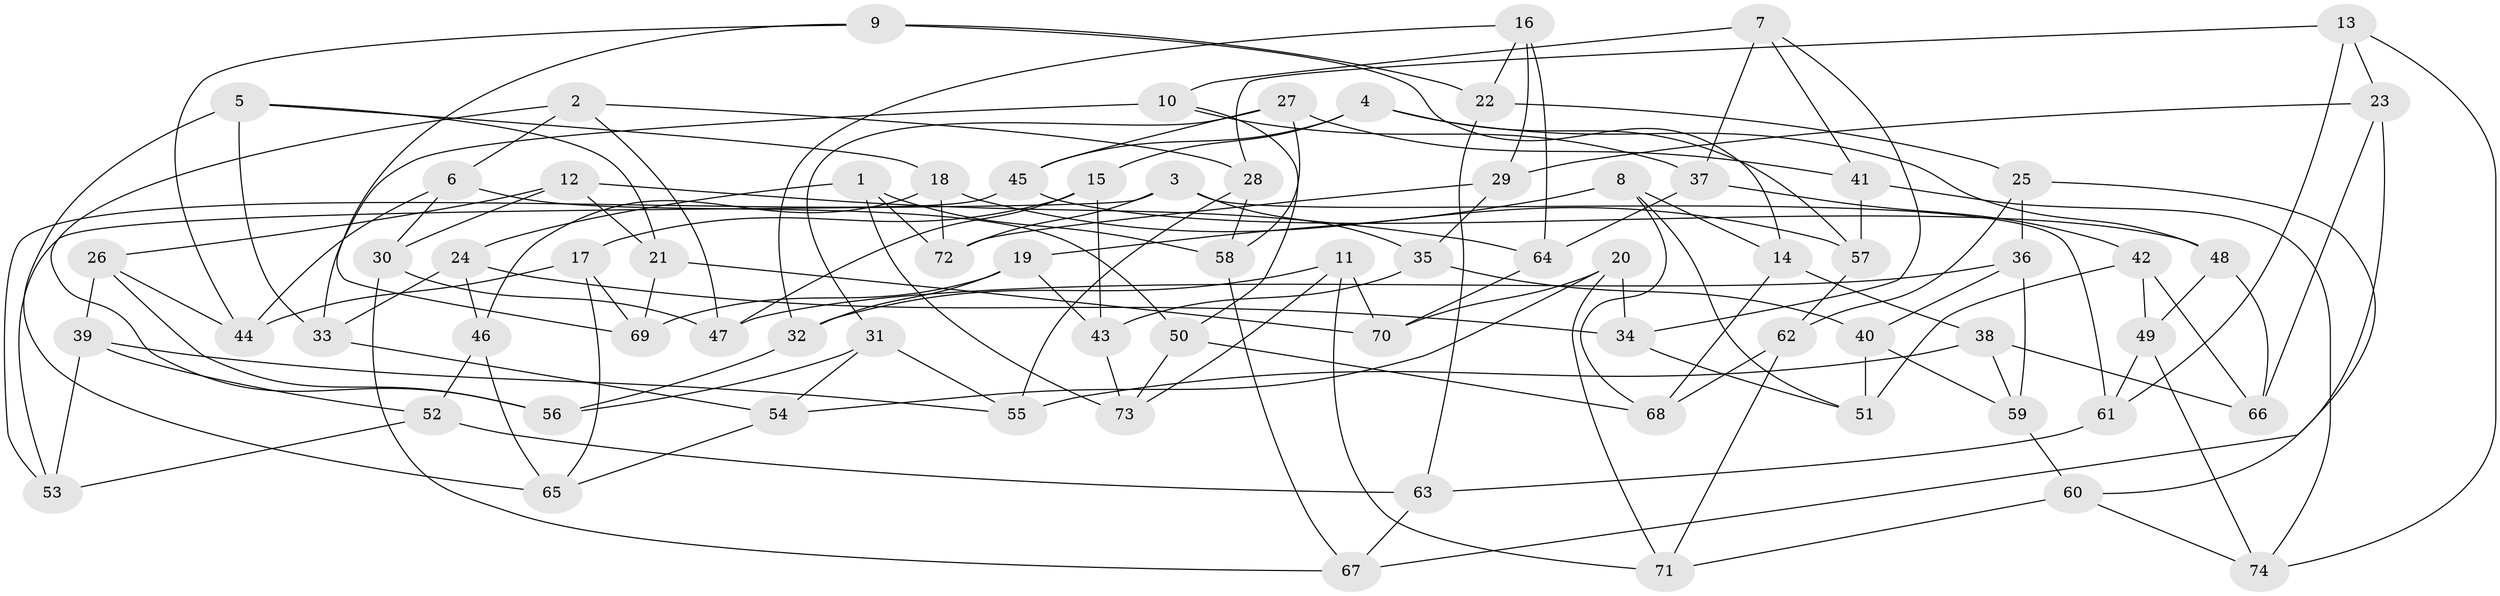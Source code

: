 // Generated by graph-tools (version 1.1) at 2025/02/03/09/25 03:02:56]
// undirected, 74 vertices, 148 edges
graph export_dot {
graph [start="1"]
  node [color=gray90,style=filled];
  1;
  2;
  3;
  4;
  5;
  6;
  7;
  8;
  9;
  10;
  11;
  12;
  13;
  14;
  15;
  16;
  17;
  18;
  19;
  20;
  21;
  22;
  23;
  24;
  25;
  26;
  27;
  28;
  29;
  30;
  31;
  32;
  33;
  34;
  35;
  36;
  37;
  38;
  39;
  40;
  41;
  42;
  43;
  44;
  45;
  46;
  47;
  48;
  49;
  50;
  51;
  52;
  53;
  54;
  55;
  56;
  57;
  58;
  59;
  60;
  61;
  62;
  63;
  64;
  65;
  66;
  67;
  68;
  69;
  70;
  71;
  72;
  73;
  74;
  1 -- 72;
  1 -- 24;
  1 -- 58;
  1 -- 73;
  2 -- 28;
  2 -- 6;
  2 -- 47;
  2 -- 56;
  3 -- 35;
  3 -- 53;
  3 -- 72;
  3 -- 61;
  4 -- 15;
  4 -- 45;
  4 -- 48;
  4 -- 57;
  5 -- 21;
  5 -- 65;
  5 -- 33;
  5 -- 18;
  6 -- 30;
  6 -- 50;
  6 -- 44;
  7 -- 10;
  7 -- 37;
  7 -- 34;
  7 -- 41;
  8 -- 51;
  8 -- 68;
  8 -- 14;
  8 -- 19;
  9 -- 69;
  9 -- 14;
  9 -- 44;
  9 -- 22;
  10 -- 33;
  10 -- 37;
  10 -- 50;
  11 -- 32;
  11 -- 71;
  11 -- 70;
  11 -- 73;
  12 -- 30;
  12 -- 64;
  12 -- 26;
  12 -- 21;
  13 -- 61;
  13 -- 28;
  13 -- 23;
  13 -- 74;
  14 -- 68;
  14 -- 38;
  15 -- 47;
  15 -- 17;
  15 -- 43;
  16 -- 64;
  16 -- 22;
  16 -- 29;
  16 -- 32;
  17 -- 69;
  17 -- 65;
  17 -- 44;
  18 -- 57;
  18 -- 72;
  18 -- 46;
  19 -- 69;
  19 -- 32;
  19 -- 43;
  20 -- 71;
  20 -- 70;
  20 -- 34;
  20 -- 54;
  21 -- 70;
  21 -- 69;
  22 -- 63;
  22 -- 25;
  23 -- 29;
  23 -- 67;
  23 -- 66;
  24 -- 34;
  24 -- 46;
  24 -- 33;
  25 -- 60;
  25 -- 36;
  25 -- 62;
  26 -- 56;
  26 -- 39;
  26 -- 44;
  27 -- 41;
  27 -- 58;
  27 -- 31;
  27 -- 45;
  28 -- 55;
  28 -- 58;
  29 -- 35;
  29 -- 72;
  30 -- 47;
  30 -- 67;
  31 -- 56;
  31 -- 55;
  31 -- 54;
  32 -- 56;
  33 -- 54;
  34 -- 51;
  35 -- 43;
  35 -- 40;
  36 -- 47;
  36 -- 59;
  36 -- 40;
  37 -- 42;
  37 -- 64;
  38 -- 66;
  38 -- 59;
  38 -- 55;
  39 -- 53;
  39 -- 55;
  39 -- 52;
  40 -- 59;
  40 -- 51;
  41 -- 57;
  41 -- 74;
  42 -- 51;
  42 -- 49;
  42 -- 66;
  43 -- 73;
  45 -- 53;
  45 -- 48;
  46 -- 65;
  46 -- 52;
  48 -- 66;
  48 -- 49;
  49 -- 61;
  49 -- 74;
  50 -- 68;
  50 -- 73;
  52 -- 53;
  52 -- 63;
  54 -- 65;
  57 -- 62;
  58 -- 67;
  59 -- 60;
  60 -- 71;
  60 -- 74;
  61 -- 63;
  62 -- 68;
  62 -- 71;
  63 -- 67;
  64 -- 70;
}
